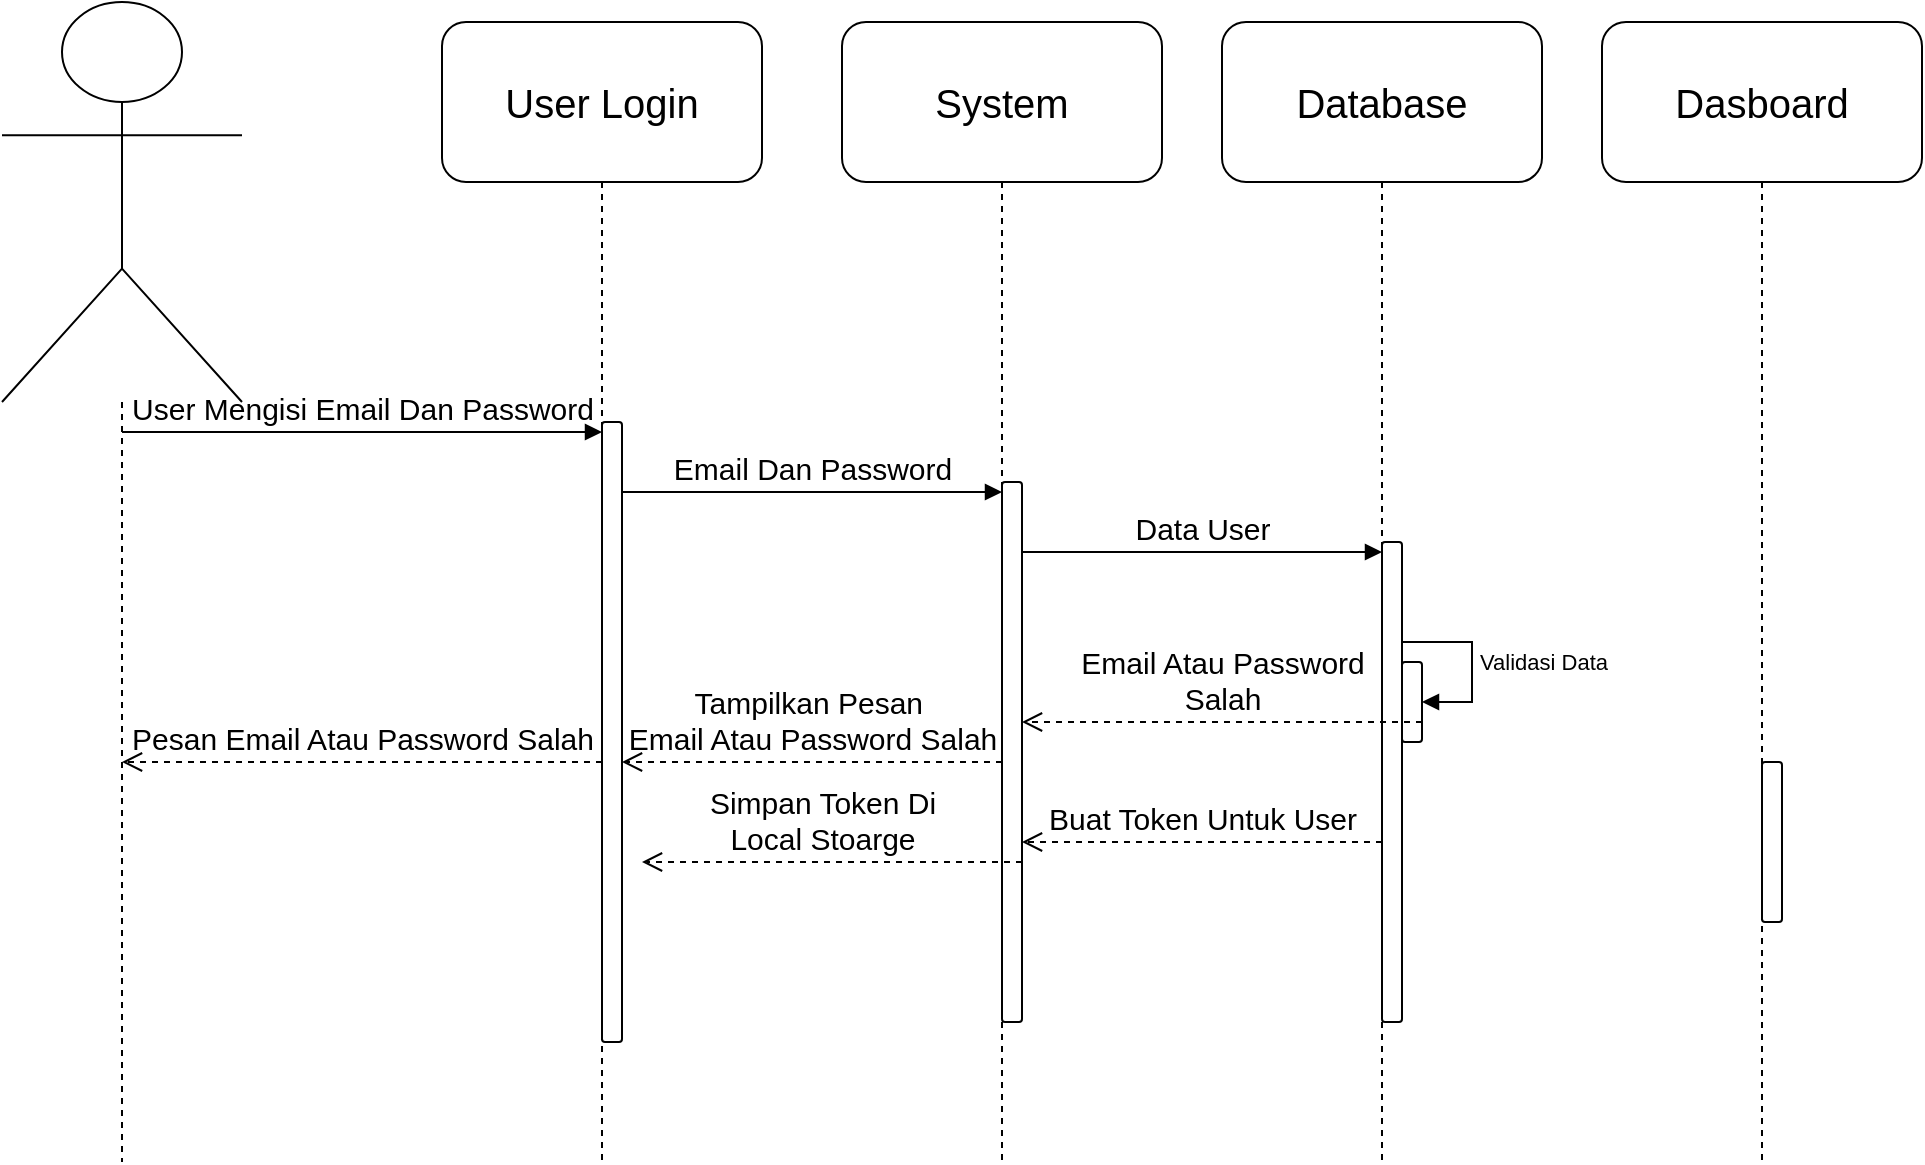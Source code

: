 <mxfile version="22.1.16" type="github">
  <diagram name="Page-1" id="13e1069c-82ec-6db2-03f1-153e76fe0fe0">
    <mxGraphModel dx="2165" dy="1145" grid="1" gridSize="10" guides="1" tooltips="1" connect="1" arrows="1" fold="1" page="1" pageScale="1" pageWidth="1100" pageHeight="850" background="none" math="0" shadow="0">
      <root>
        <mxCell id="0" />
        <mxCell id="1" parent="0" />
        <mxCell id="xn0ObYfhN3N2uXmXBi_e-1" value="" style="shape=umlLifeline;perimeter=lifelinePerimeter;whiteSpace=wrap;html=1;container=1;dropTarget=0;collapsible=0;recursiveResize=0;outlineConnect=0;portConstraint=eastwest;newEdgeStyle={&quot;curved&quot;:0,&quot;rounded&quot;:0};participant=umlActor;size=200;labelBackgroundColor=none;rounded=1;" vertex="1" parent="1">
          <mxGeometry x="40" y="30" width="120" height="580" as="geometry" />
        </mxCell>
        <mxCell id="xn0ObYfhN3N2uXmXBi_e-2" value="&lt;font style=&quot;font-size: 20px;&quot;&gt;User Login&lt;/font&gt;" style="shape=umlLifeline;perimeter=lifelinePerimeter;whiteSpace=wrap;html=1;container=1;dropTarget=0;collapsible=0;recursiveResize=0;outlineConnect=0;portConstraint=eastwest;newEdgeStyle={&quot;curved&quot;:0,&quot;rounded&quot;:0};size=80;labelBackgroundColor=none;rounded=1;" vertex="1" parent="1">
          <mxGeometry x="260" y="40" width="160" height="570" as="geometry" />
        </mxCell>
        <mxCell id="xn0ObYfhN3N2uXmXBi_e-8" value="" style="html=1;points=[[0,0,0,0,5],[0,1,0,0,-5],[1,0,0,0,5],[1,1,0,0,-5]];perimeter=orthogonalPerimeter;outlineConnect=0;targetShapes=umlLifeline;portConstraint=eastwest;newEdgeStyle={&quot;curved&quot;:0,&quot;rounded&quot;:0};labelBackgroundColor=none;rounded=1;" vertex="1" parent="xn0ObYfhN3N2uXmXBi_e-2">
          <mxGeometry x="80" y="200" width="10" height="310" as="geometry" />
        </mxCell>
        <mxCell id="xn0ObYfhN3N2uXmXBi_e-3" value="&lt;span style=&quot;font-size: 20px;&quot;&gt;System&lt;/span&gt;" style="shape=umlLifeline;perimeter=lifelinePerimeter;whiteSpace=wrap;html=1;container=1;dropTarget=0;collapsible=0;recursiveResize=0;outlineConnect=0;portConstraint=eastwest;newEdgeStyle={&quot;curved&quot;:0,&quot;rounded&quot;:0};size=80;labelBackgroundColor=none;rounded=1;" vertex="1" parent="1">
          <mxGeometry x="460" y="40" width="160" height="570" as="geometry" />
        </mxCell>
        <mxCell id="xn0ObYfhN3N2uXmXBi_e-11" value="" style="html=1;points=[[0,0,0,0,5],[0,1,0,0,-5],[1,0,0,0,5],[1,1,0,0,-5]];perimeter=orthogonalPerimeter;outlineConnect=0;targetShapes=umlLifeline;portConstraint=eastwest;newEdgeStyle={&quot;curved&quot;:0,&quot;rounded&quot;:0};labelBackgroundColor=none;rounded=1;" vertex="1" parent="xn0ObYfhN3N2uXmXBi_e-3">
          <mxGeometry x="80" y="230" width="10" height="270" as="geometry" />
        </mxCell>
        <mxCell id="xn0ObYfhN3N2uXmXBi_e-4" value="&lt;span style=&quot;font-size: 20px;&quot;&gt;Database&lt;/span&gt;" style="shape=umlLifeline;perimeter=lifelinePerimeter;whiteSpace=wrap;html=1;container=1;dropTarget=0;collapsible=0;recursiveResize=0;outlineConnect=0;portConstraint=eastwest;newEdgeStyle={&quot;curved&quot;:0,&quot;rounded&quot;:0};size=80;labelBackgroundColor=none;rounded=1;" vertex="1" parent="1">
          <mxGeometry x="650" y="40" width="160" height="570" as="geometry" />
        </mxCell>
        <mxCell id="xn0ObYfhN3N2uXmXBi_e-14" value="" style="html=1;points=[[0,0,0,0,5],[0,1,0,0,-5],[1,0,0,0,5],[1,1,0,0,-5]];perimeter=orthogonalPerimeter;outlineConnect=0;targetShapes=umlLifeline;portConstraint=eastwest;newEdgeStyle={&quot;curved&quot;:0,&quot;rounded&quot;:0};labelBackgroundColor=none;rounded=1;" vertex="1" parent="xn0ObYfhN3N2uXmXBi_e-4">
          <mxGeometry x="80" y="260" width="10" height="240" as="geometry" />
        </mxCell>
        <mxCell id="xn0ObYfhN3N2uXmXBi_e-17" value="" style="html=1;points=[[0,0,0,0,5],[0,1,0,0,-5],[1,0,0,0,5],[1,1,0,0,-5]];perimeter=orthogonalPerimeter;outlineConnect=0;targetShapes=umlLifeline;portConstraint=eastwest;newEdgeStyle={&quot;curved&quot;:0,&quot;rounded&quot;:0};labelBackgroundColor=none;rounded=1;" vertex="1" parent="xn0ObYfhN3N2uXmXBi_e-4">
          <mxGeometry x="90" y="320" width="10" height="40" as="geometry" />
        </mxCell>
        <mxCell id="xn0ObYfhN3N2uXmXBi_e-18" value="Validasi Data" style="html=1;align=left;spacingLeft=2;endArrow=block;rounded=1;edgeStyle=orthogonalEdgeStyle;curved=0;rounded=0;labelBackgroundColor=none;fontColor=default;" edge="1" target="xn0ObYfhN3N2uXmXBi_e-17" parent="xn0ObYfhN3N2uXmXBi_e-4" source="xn0ObYfhN3N2uXmXBi_e-14">
          <mxGeometry relative="1" as="geometry">
            <mxPoint x="95" y="300" as="sourcePoint" />
            <Array as="points">
              <mxPoint x="125" y="310" />
              <mxPoint x="125" y="340" />
            </Array>
          </mxGeometry>
        </mxCell>
        <mxCell id="xn0ObYfhN3N2uXmXBi_e-5" value="&lt;span style=&quot;font-size: 20px;&quot;&gt;Dasboard&lt;/span&gt;" style="shape=umlLifeline;perimeter=lifelinePerimeter;whiteSpace=wrap;html=1;container=1;dropTarget=0;collapsible=0;recursiveResize=0;outlineConnect=0;portConstraint=eastwest;newEdgeStyle={&quot;curved&quot;:0,&quot;rounded&quot;:0};size=80;labelBackgroundColor=none;rounded=1;" vertex="1" parent="1">
          <mxGeometry x="840" y="40" width="160" height="570" as="geometry" />
        </mxCell>
        <mxCell id="xn0ObYfhN3N2uXmXBi_e-25" value="" style="html=1;points=[[0,0,0,0,5],[0,1,0,0,-5],[1,0,0,0,5],[1,1,0,0,-5]];perimeter=orthogonalPerimeter;outlineConnect=0;targetShapes=umlLifeline;portConstraint=eastwest;newEdgeStyle={&quot;curved&quot;:0,&quot;rounded&quot;:0};labelBackgroundColor=none;rounded=1;" vertex="1" parent="xn0ObYfhN3N2uXmXBi_e-5">
          <mxGeometry x="80" y="370" width="10" height="80" as="geometry" />
        </mxCell>
        <mxCell id="xn0ObYfhN3N2uXmXBi_e-9" value="&lt;font style=&quot;font-size: 15px;&quot;&gt;User Mengisi Email Dan Password&lt;/font&gt;" style="html=1;verticalAlign=bottom;endArrow=block;curved=0;rounded=1;entryX=0;entryY=0;entryDx=0;entryDy=5;labelBackgroundColor=none;fontColor=default;" edge="1" target="xn0ObYfhN3N2uXmXBi_e-8" parent="1" source="xn0ObYfhN3N2uXmXBi_e-1">
          <mxGeometry relative="1" as="geometry">
            <mxPoint x="270" y="245" as="sourcePoint" />
          </mxGeometry>
        </mxCell>
        <mxCell id="xn0ObYfhN3N2uXmXBi_e-12" value="&lt;font style=&quot;font-size: 15px;&quot;&gt;Email Dan Password&lt;/font&gt;" style="html=1;verticalAlign=bottom;endArrow=block;curved=0;rounded=1;entryX=0;entryY=0;entryDx=0;entryDy=5;labelBackgroundColor=none;fontColor=default;" edge="1" target="xn0ObYfhN3N2uXmXBi_e-11" parent="1" source="xn0ObYfhN3N2uXmXBi_e-8">
          <mxGeometry relative="1" as="geometry">
            <mxPoint x="380" y="275" as="sourcePoint" />
          </mxGeometry>
        </mxCell>
        <mxCell id="xn0ObYfhN3N2uXmXBi_e-15" value="&lt;font style=&quot;font-size: 15px;&quot;&gt;Data User&lt;/font&gt;" style="html=1;verticalAlign=bottom;endArrow=block;curved=0;rounded=1;entryX=0;entryY=0;entryDx=0;entryDy=5;labelBackgroundColor=none;fontColor=default;" edge="1" target="xn0ObYfhN3N2uXmXBi_e-14" parent="1" source="xn0ObYfhN3N2uXmXBi_e-11">
          <mxGeometry relative="1" as="geometry">
            <mxPoint x="660" y="305" as="sourcePoint" />
          </mxGeometry>
        </mxCell>
        <mxCell id="xn0ObYfhN3N2uXmXBi_e-19" value="&lt;font style=&quot;font-size: 15px;&quot;&gt;Email Atau Password&lt;br&gt;Salah&lt;/font&gt;" style="html=1;verticalAlign=bottom;endArrow=open;dashed=1;endSize=8;curved=0;rounded=1;exitX=1;exitY=0.75;exitDx=0;exitDy=0;exitPerimeter=0;labelBackgroundColor=none;fontColor=default;" edge="1" parent="1" source="xn0ObYfhN3N2uXmXBi_e-17" target="xn0ObYfhN3N2uXmXBi_e-11">
          <mxGeometry relative="1" as="geometry">
            <mxPoint x="620" y="410" as="sourcePoint" />
            <mxPoint x="560" y="390" as="targetPoint" />
          </mxGeometry>
        </mxCell>
        <mxCell id="xn0ObYfhN3N2uXmXBi_e-20" value="&lt;span style=&quot;font-size: 15px;&quot;&gt;Tampilkan Pesan&amp;nbsp;&lt;br&gt;Email Atau Password Salah&lt;br&gt;&lt;/span&gt;" style="html=1;verticalAlign=bottom;endArrow=open;dashed=1;endSize=8;curved=0;rounded=1;labelBackgroundColor=none;fontColor=default;" edge="1" parent="1" target="xn0ObYfhN3N2uXmXBi_e-8">
          <mxGeometry relative="1" as="geometry">
            <mxPoint x="540" y="410" as="sourcePoint" />
            <mxPoint x="460" y="410" as="targetPoint" />
          </mxGeometry>
        </mxCell>
        <mxCell id="xn0ObYfhN3N2uXmXBi_e-21" value="&lt;font style=&quot;font-size: 15px;&quot;&gt;Pesan Email Atau Password Salah&lt;/font&gt;" style="html=1;verticalAlign=bottom;endArrow=open;dashed=1;endSize=8;curved=0;rounded=1;labelBackgroundColor=none;fontColor=default;" edge="1" parent="1" target="xn0ObYfhN3N2uXmXBi_e-1">
          <mxGeometry relative="1" as="geometry">
            <mxPoint x="340" y="410" as="sourcePoint" />
            <mxPoint x="260" y="410" as="targetPoint" />
          </mxGeometry>
        </mxCell>
        <mxCell id="xn0ObYfhN3N2uXmXBi_e-28" value="&lt;span style=&quot;font-size: 15px;&quot;&gt;Buat Token Untuk User&lt;/span&gt;" style="html=1;verticalAlign=bottom;endArrow=open;dashed=1;endSize=8;curved=0;rounded=1;labelBackgroundColor=none;fontColor=default;" edge="1" parent="1">
          <mxGeometry relative="1" as="geometry">
            <mxPoint x="730" y="450" as="sourcePoint" />
            <mxPoint x="550" y="450" as="targetPoint" />
          </mxGeometry>
        </mxCell>
        <mxCell id="xn0ObYfhN3N2uXmXBi_e-29" value="&lt;span style=&quot;font-size: 15px;&quot;&gt;Simpan Token Di &lt;br&gt;Local Stoarge&lt;/span&gt;" style="html=1;verticalAlign=bottom;endArrow=open;dashed=1;endSize=8;curved=0;rounded=1;labelBackgroundColor=none;fontColor=default;" edge="1" parent="1">
          <mxGeometry x="0.053" relative="1" as="geometry">
            <mxPoint x="550" y="460" as="sourcePoint" />
            <mxPoint x="360" y="460" as="targetPoint" />
            <mxPoint as="offset" />
          </mxGeometry>
        </mxCell>
      </root>
    </mxGraphModel>
  </diagram>
</mxfile>
